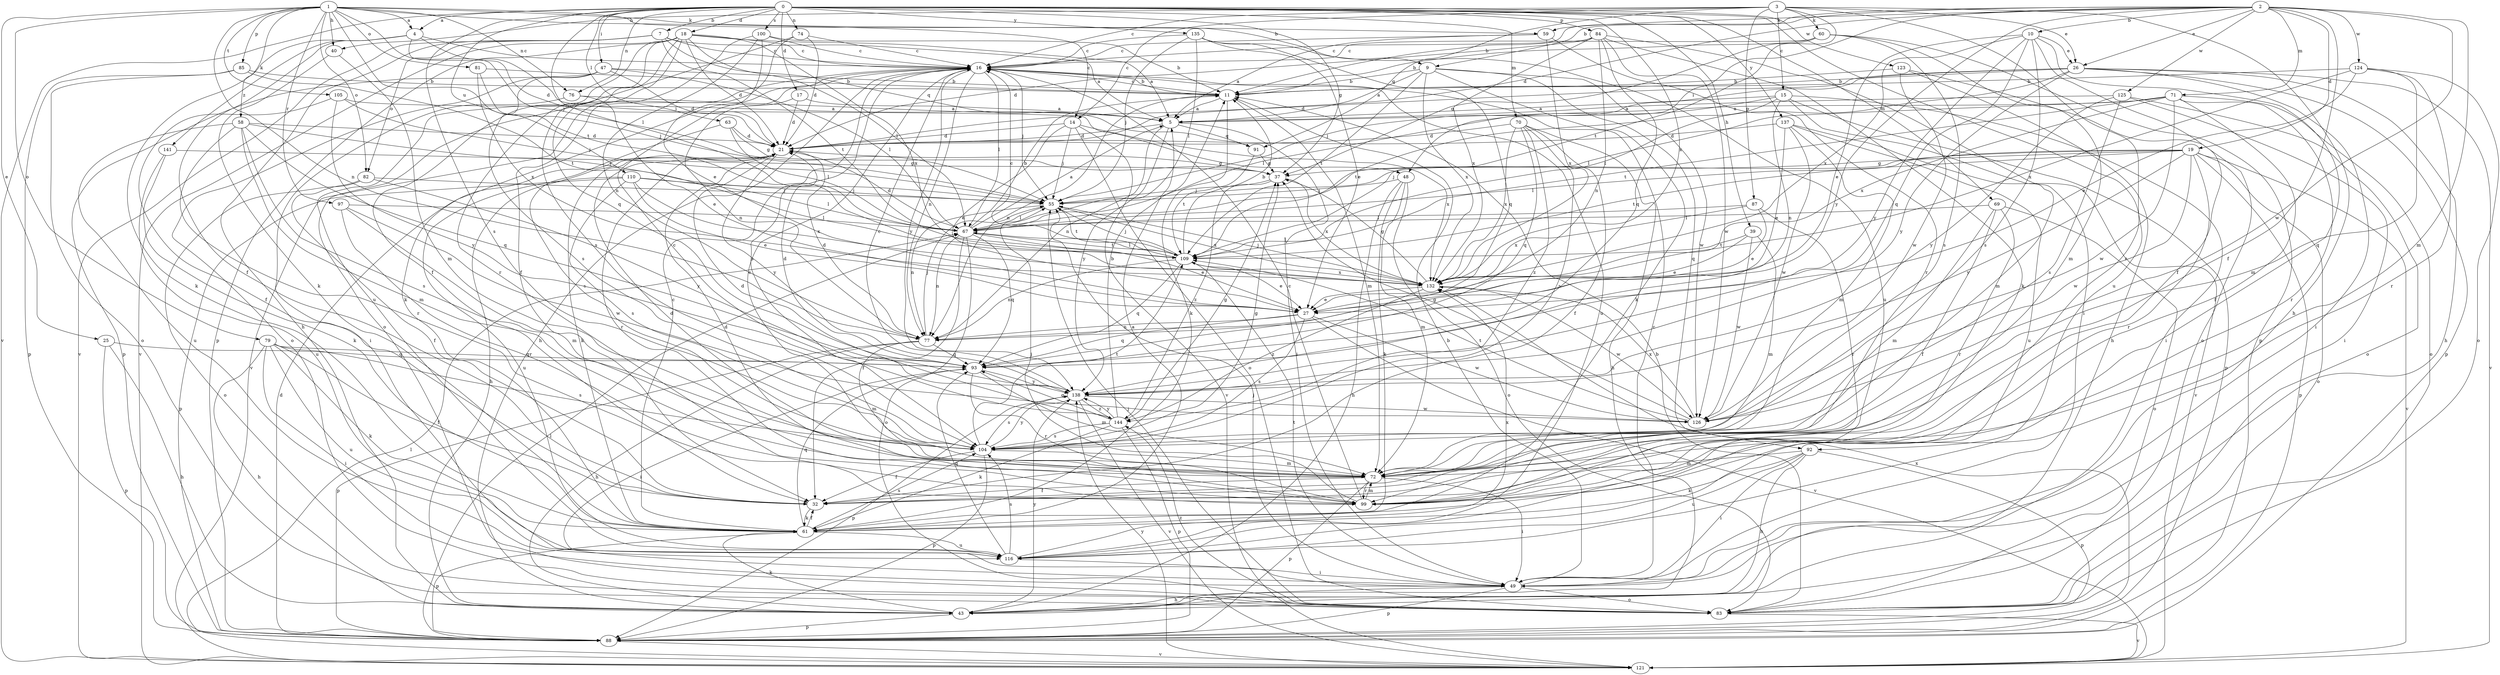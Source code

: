 strict digraph  {
0;
1;
2;
3;
4;
5;
7;
9;
10;
11;
14;
15;
16;
17;
18;
19;
21;
25;
26;
27;
32;
37;
39;
40;
43;
47;
48;
49;
55;
58;
59;
60;
61;
63;
67;
69;
70;
71;
72;
74;
76;
77;
79;
81;
82;
83;
84;
85;
87;
88;
91;
92;
93;
97;
99;
100;
104;
105;
109;
110;
116;
121;
123;
124;
125;
126;
132;
135;
137;
138;
141;
144;
0 -> 4  [label=a];
0 -> 7  [label=b];
0 -> 17  [label=d];
0 -> 18  [label=d];
0 -> 37  [label=g];
0 -> 39  [label=h];
0 -> 47  [label=i];
0 -> 63  [label=l];
0 -> 67  [label=l];
0 -> 69  [label=m];
0 -> 70  [label=m];
0 -> 74  [label=n];
0 -> 76  [label=n];
0 -> 84  [label=p];
0 -> 100  [label=s];
0 -> 104  [label=s];
0 -> 110  [label=u];
0 -> 116  [label=u];
0 -> 121  [label=v];
0 -> 123  [label=w];
0 -> 132  [label=x];
0 -> 135  [label=y];
0 -> 137  [label=y];
1 -> 4  [label=a];
1 -> 9  [label=b];
1 -> 14  [label=c];
1 -> 25  [label=e];
1 -> 40  [label=h];
1 -> 55  [label=j];
1 -> 58  [label=k];
1 -> 59  [label=k];
1 -> 76  [label=n];
1 -> 77  [label=n];
1 -> 79  [label=o];
1 -> 81  [label=o];
1 -> 82  [label=o];
1 -> 85  [label=p];
1 -> 97  [label=r];
1 -> 105  [label=t];
1 -> 109  [label=t];
2 -> 9  [label=b];
2 -> 10  [label=b];
2 -> 11  [label=b];
2 -> 19  [label=d];
2 -> 21  [label=d];
2 -> 26  [label=e];
2 -> 32  [label=f];
2 -> 48  [label=i];
2 -> 59  [label=k];
2 -> 71  [label=m];
2 -> 72  [label=m];
2 -> 124  [label=w];
2 -> 125  [label=w];
2 -> 126  [label=w];
2 -> 138  [label=y];
3 -> 14  [label=c];
3 -> 15  [label=c];
3 -> 16  [label=c];
3 -> 26  [label=e];
3 -> 40  [label=h];
3 -> 43  [label=h];
3 -> 60  [label=k];
3 -> 87  [label=p];
3 -> 91  [label=q];
3 -> 99  [label=r];
3 -> 109  [label=t];
4 -> 16  [label=c];
4 -> 21  [label=d];
4 -> 32  [label=f];
4 -> 48  [label=i];
4 -> 61  [label=k];
4 -> 141  [label=z];
5 -> 21  [label=d];
5 -> 49  [label=i];
5 -> 77  [label=n];
5 -> 91  [label=q];
5 -> 138  [label=y];
7 -> 5  [label=a];
7 -> 16  [label=c];
7 -> 43  [label=h];
7 -> 82  [label=o];
7 -> 91  [label=q];
7 -> 109  [label=t];
7 -> 121  [label=v];
9 -> 5  [label=a];
9 -> 11  [label=b];
9 -> 61  [label=k];
9 -> 92  [label=q];
9 -> 109  [label=t];
9 -> 126  [label=w];
9 -> 132  [label=x];
10 -> 26  [label=e];
10 -> 27  [label=e];
10 -> 32  [label=f];
10 -> 92  [label=q];
10 -> 93  [label=q];
10 -> 104  [label=s];
10 -> 132  [label=x];
10 -> 138  [label=y];
11 -> 5  [label=a];
11 -> 16  [label=c];
11 -> 61  [label=k];
11 -> 72  [label=m];
11 -> 77  [label=n];
14 -> 21  [label=d];
14 -> 27  [label=e];
14 -> 55  [label=j];
14 -> 83  [label=o];
14 -> 121  [label=v];
14 -> 132  [label=x];
15 -> 5  [label=a];
15 -> 49  [label=i];
15 -> 67  [label=l];
15 -> 72  [label=m];
15 -> 77  [label=n];
15 -> 88  [label=p];
15 -> 109  [label=t];
16 -> 11  [label=b];
16 -> 43  [label=h];
16 -> 55  [label=j];
16 -> 61  [label=k];
16 -> 67  [label=l];
16 -> 77  [label=n];
16 -> 104  [label=s];
16 -> 116  [label=u];
16 -> 121  [label=v];
16 -> 138  [label=y];
17 -> 5  [label=a];
17 -> 21  [label=d];
17 -> 77  [label=n];
18 -> 5  [label=a];
18 -> 16  [label=c];
18 -> 21  [label=d];
18 -> 32  [label=f];
18 -> 67  [label=l];
18 -> 88  [label=p];
18 -> 99  [label=r];
18 -> 104  [label=s];
18 -> 116  [label=u];
18 -> 121  [label=v];
18 -> 132  [label=x];
19 -> 37  [label=g];
19 -> 55  [label=j];
19 -> 67  [label=l];
19 -> 83  [label=o];
19 -> 88  [label=p];
19 -> 99  [label=r];
19 -> 109  [label=t];
19 -> 121  [label=v];
19 -> 126  [label=w];
19 -> 138  [label=y];
21 -> 37  [label=g];
21 -> 43  [label=h];
21 -> 61  [label=k];
21 -> 99  [label=r];
21 -> 138  [label=y];
25 -> 43  [label=h];
25 -> 88  [label=p];
25 -> 93  [label=q];
26 -> 11  [label=b];
26 -> 21  [label=d];
26 -> 43  [label=h];
26 -> 49  [label=i];
26 -> 55  [label=j];
26 -> 88  [label=p];
26 -> 109  [label=t];
26 -> 121  [label=v];
26 -> 138  [label=y];
27 -> 77  [label=n];
27 -> 93  [label=q];
27 -> 104  [label=s];
27 -> 121  [label=v];
27 -> 126  [label=w];
32 -> 61  [label=k];
37 -> 55  [label=j];
37 -> 132  [label=x];
37 -> 144  [label=z];
39 -> 27  [label=e];
39 -> 72  [label=m];
39 -> 109  [label=t];
39 -> 126  [label=w];
40 -> 61  [label=k];
40 -> 72  [label=m];
43 -> 61  [label=k];
43 -> 88  [label=p];
43 -> 138  [label=y];
47 -> 11  [label=b];
47 -> 21  [label=d];
47 -> 67  [label=l];
47 -> 83  [label=o];
47 -> 88  [label=p];
47 -> 104  [label=s];
48 -> 43  [label=h];
48 -> 55  [label=j];
48 -> 61  [label=k];
48 -> 72  [label=m];
48 -> 83  [label=o];
49 -> 11  [label=b];
49 -> 16  [label=c];
49 -> 43  [label=h];
49 -> 55  [label=j];
49 -> 83  [label=o];
49 -> 88  [label=p];
49 -> 109  [label=t];
55 -> 67  [label=l];
55 -> 77  [label=n];
55 -> 109  [label=t];
55 -> 132  [label=x];
58 -> 21  [label=d];
58 -> 55  [label=j];
58 -> 72  [label=m];
58 -> 93  [label=q];
58 -> 99  [label=r];
58 -> 104  [label=s];
58 -> 116  [label=u];
59 -> 5  [label=a];
59 -> 16  [label=c];
59 -> 99  [label=r];
59 -> 132  [label=x];
60 -> 11  [label=b];
60 -> 16  [label=c];
60 -> 37  [label=g];
60 -> 72  [label=m];
60 -> 88  [label=p];
60 -> 104  [label=s];
61 -> 5  [label=a];
61 -> 16  [label=c];
61 -> 32  [label=f];
61 -> 88  [label=p];
61 -> 93  [label=q];
61 -> 104  [label=s];
61 -> 116  [label=u];
63 -> 21  [label=d];
63 -> 37  [label=g];
63 -> 67  [label=l];
63 -> 104  [label=s];
67 -> 5  [label=a];
67 -> 11  [label=b];
67 -> 21  [label=d];
67 -> 27  [label=e];
67 -> 32  [label=f];
67 -> 77  [label=n];
67 -> 83  [label=o];
67 -> 93  [label=q];
67 -> 109  [label=t];
69 -> 32  [label=f];
69 -> 67  [label=l];
69 -> 72  [label=m];
69 -> 83  [label=o];
69 -> 99  [label=r];
70 -> 21  [label=d];
70 -> 32  [label=f];
70 -> 43  [label=h];
70 -> 93  [label=q];
70 -> 104  [label=s];
70 -> 132  [label=x];
70 -> 144  [label=z];
71 -> 5  [label=a];
71 -> 32  [label=f];
71 -> 67  [label=l];
71 -> 83  [label=o];
71 -> 99  [label=r];
71 -> 109  [label=t];
71 -> 126  [label=w];
71 -> 132  [label=x];
72 -> 16  [label=c];
72 -> 21  [label=d];
72 -> 32  [label=f];
72 -> 49  [label=i];
72 -> 88  [label=p];
72 -> 99  [label=r];
74 -> 16  [label=c];
74 -> 21  [label=d];
74 -> 32  [label=f];
74 -> 83  [label=o];
76 -> 5  [label=a];
76 -> 27  [label=e];
76 -> 49  [label=i];
77 -> 21  [label=d];
77 -> 43  [label=h];
77 -> 55  [label=j];
77 -> 72  [label=m];
77 -> 88  [label=p];
77 -> 93  [label=q];
79 -> 32  [label=f];
79 -> 43  [label=h];
79 -> 49  [label=i];
79 -> 61  [label=k];
79 -> 93  [label=q];
79 -> 104  [label=s];
79 -> 116  [label=u];
81 -> 11  [label=b];
81 -> 55  [label=j];
81 -> 132  [label=x];
82 -> 32  [label=f];
82 -> 55  [label=j];
82 -> 83  [label=o];
82 -> 138  [label=y];
83 -> 11  [label=b];
83 -> 55  [label=j];
83 -> 121  [label=v];
83 -> 144  [label=z];
84 -> 16  [label=c];
84 -> 21  [label=d];
84 -> 49  [label=i];
84 -> 61  [label=k];
84 -> 77  [label=n];
84 -> 93  [label=q];
84 -> 126  [label=w];
84 -> 132  [label=x];
85 -> 11  [label=b];
85 -> 83  [label=o];
85 -> 88  [label=p];
85 -> 109  [label=t];
87 -> 27  [label=e];
87 -> 67  [label=l];
87 -> 99  [label=r];
87 -> 132  [label=x];
88 -> 21  [label=d];
88 -> 67  [label=l];
88 -> 121  [label=v];
88 -> 132  [label=x];
91 -> 37  [label=g];
91 -> 109  [label=t];
92 -> 43  [label=h];
92 -> 49  [label=i];
92 -> 61  [label=k];
92 -> 72  [label=m];
92 -> 88  [label=p];
92 -> 116  [label=u];
93 -> 21  [label=d];
93 -> 49  [label=i];
93 -> 72  [label=m];
93 -> 99  [label=r];
93 -> 138  [label=y];
97 -> 67  [label=l];
97 -> 72  [label=m];
97 -> 99  [label=r];
97 -> 126  [label=w];
99 -> 16  [label=c];
99 -> 21  [label=d];
99 -> 55  [label=j];
99 -> 72  [label=m];
100 -> 11  [label=b];
100 -> 16  [label=c];
100 -> 27  [label=e];
100 -> 77  [label=n];
100 -> 93  [label=q];
104 -> 32  [label=f];
104 -> 37  [label=g];
104 -> 72  [label=m];
104 -> 88  [label=p];
104 -> 109  [label=t];
104 -> 138  [label=y];
105 -> 5  [label=a];
105 -> 32  [label=f];
105 -> 55  [label=j];
105 -> 138  [label=y];
109 -> 11  [label=b];
109 -> 16  [label=c];
109 -> 27  [label=e];
109 -> 55  [label=j];
109 -> 67  [label=l];
109 -> 77  [label=n];
109 -> 93  [label=q];
109 -> 132  [label=x];
110 -> 27  [label=e];
110 -> 55  [label=j];
110 -> 67  [label=l];
110 -> 88  [label=p];
110 -> 104  [label=s];
110 -> 116  [label=u];
110 -> 132  [label=x];
116 -> 49  [label=i];
116 -> 93  [label=q];
116 -> 104  [label=s];
116 -> 132  [label=x];
121 -> 67  [label=l];
121 -> 138  [label=y];
123 -> 11  [label=b];
123 -> 43  [label=h];
123 -> 83  [label=o];
123 -> 126  [label=w];
124 -> 11  [label=b];
124 -> 27  [label=e];
124 -> 72  [label=m];
124 -> 83  [label=o];
124 -> 99  [label=r];
124 -> 132  [label=x];
125 -> 5  [label=a];
125 -> 49  [label=i];
125 -> 83  [label=o];
125 -> 104  [label=s];
125 -> 138  [label=y];
126 -> 37  [label=g];
126 -> 109  [label=t];
126 -> 132  [label=x];
132 -> 27  [label=e];
132 -> 37  [label=g];
132 -> 55  [label=j];
132 -> 126  [label=w];
132 -> 144  [label=z];
135 -> 16  [label=c];
135 -> 27  [label=e];
135 -> 55  [label=j];
135 -> 67  [label=l];
135 -> 93  [label=q];
135 -> 116  [label=u];
137 -> 21  [label=d];
137 -> 27  [label=e];
137 -> 72  [label=m];
137 -> 116  [label=u];
137 -> 121  [label=v];
137 -> 126  [label=w];
138 -> 16  [label=c];
138 -> 88  [label=p];
138 -> 104  [label=s];
138 -> 121  [label=v];
138 -> 126  [label=w];
138 -> 144  [label=z];
141 -> 37  [label=g];
141 -> 61  [label=k];
141 -> 116  [label=u];
144 -> 11  [label=b];
144 -> 16  [label=c];
144 -> 21  [label=d];
144 -> 37  [label=g];
144 -> 61  [label=k];
144 -> 88  [label=p];
144 -> 93  [label=q];
144 -> 104  [label=s];
144 -> 138  [label=y];
}
